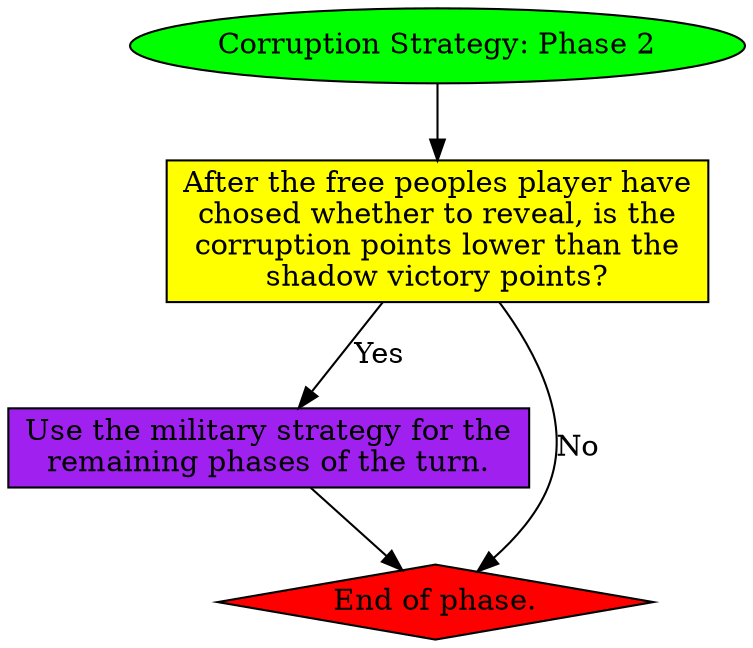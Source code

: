digraph {
rankdir=TB;
	p2_mili [shape=box, style=filled, fillcolor=purple, label="Use the military strategy for the\nremaining phases of the turn.\n"];
	p2_mili -> p2_end;

	p2_end [shape=diamond, style=filled, fillcolor=red, label="End of phase."];

	p2_1 [shape=box, style=filled, fillcolor=yellow, label="After the free peoples player have\nchosed whether to reveal, is the\ncorruption points lower than the\nshadow victory points?\n"];
	p2_1 -> p2_mili [label = "Yes"];
	p2_1 -> p2_end [label = "No"];

	phase_2_corr [shape=ellipse, style=filled, fillcolor=green, label="Corruption Strategy: Phase 2"];
	phase_2_corr -> p2_1;

}